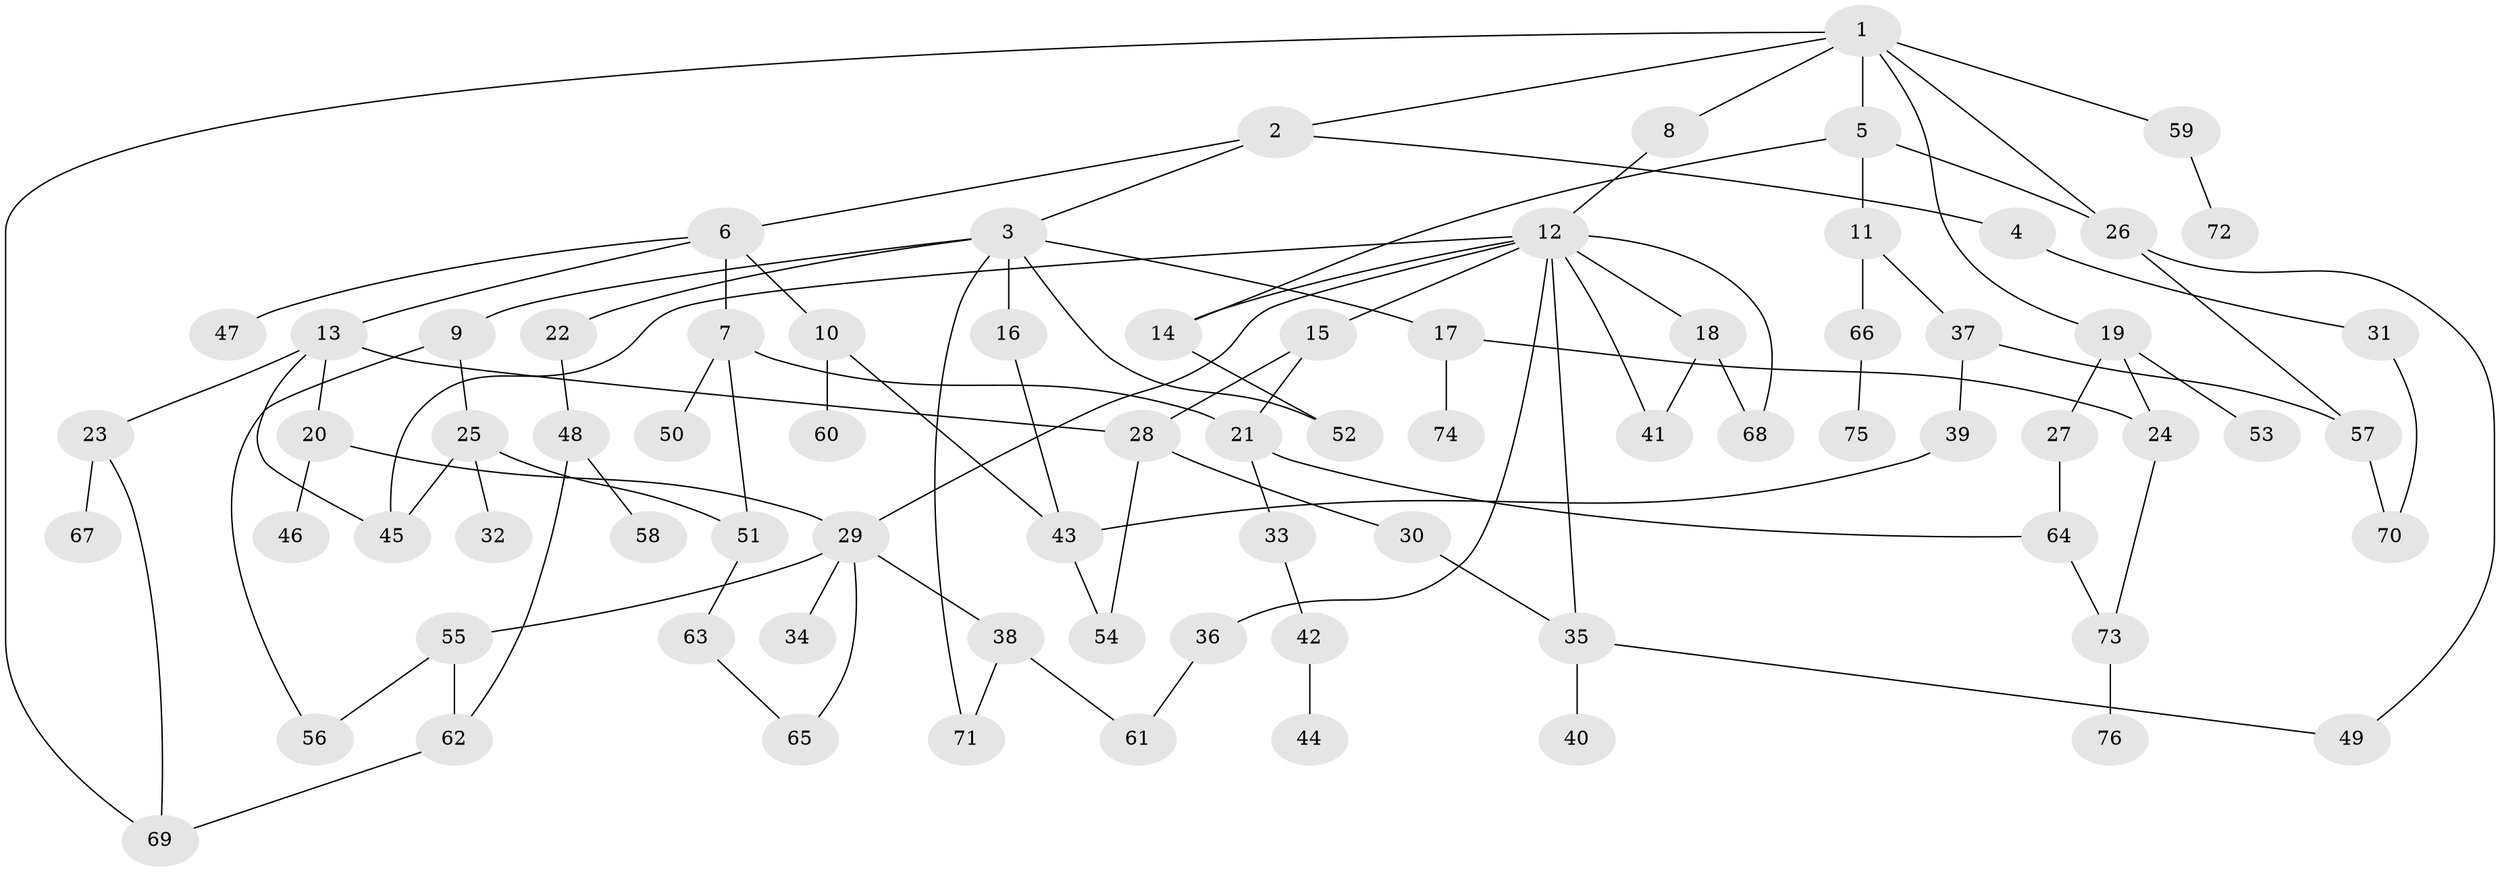 // Generated by graph-tools (version 1.1) at 2025/34/03/09/25 02:34:04]
// undirected, 76 vertices, 103 edges
graph export_dot {
graph [start="1"]
  node [color=gray90,style=filled];
  1;
  2;
  3;
  4;
  5;
  6;
  7;
  8;
  9;
  10;
  11;
  12;
  13;
  14;
  15;
  16;
  17;
  18;
  19;
  20;
  21;
  22;
  23;
  24;
  25;
  26;
  27;
  28;
  29;
  30;
  31;
  32;
  33;
  34;
  35;
  36;
  37;
  38;
  39;
  40;
  41;
  42;
  43;
  44;
  45;
  46;
  47;
  48;
  49;
  50;
  51;
  52;
  53;
  54;
  55;
  56;
  57;
  58;
  59;
  60;
  61;
  62;
  63;
  64;
  65;
  66;
  67;
  68;
  69;
  70;
  71;
  72;
  73;
  74;
  75;
  76;
  1 -- 2;
  1 -- 5;
  1 -- 8;
  1 -- 19;
  1 -- 26;
  1 -- 59;
  1 -- 69;
  2 -- 3;
  2 -- 4;
  2 -- 6;
  3 -- 9;
  3 -- 16;
  3 -- 17;
  3 -- 22;
  3 -- 52;
  3 -- 71;
  4 -- 31;
  5 -- 11;
  5 -- 14;
  5 -- 26;
  6 -- 7;
  6 -- 10;
  6 -- 13;
  6 -- 47;
  7 -- 50;
  7 -- 51;
  7 -- 21;
  8 -- 12;
  9 -- 25;
  9 -- 56;
  10 -- 60;
  10 -- 43;
  11 -- 37;
  11 -- 66;
  12 -- 15;
  12 -- 18;
  12 -- 29;
  12 -- 36;
  12 -- 41;
  12 -- 68;
  12 -- 35;
  12 -- 14;
  12 -- 45;
  13 -- 20;
  13 -- 23;
  13 -- 45;
  13 -- 28;
  14 -- 52;
  15 -- 21;
  15 -- 28;
  16 -- 43;
  17 -- 24;
  17 -- 74;
  18 -- 41;
  18 -- 68;
  19 -- 27;
  19 -- 53;
  19 -- 24;
  20 -- 46;
  20 -- 29;
  21 -- 33;
  21 -- 64;
  22 -- 48;
  23 -- 67;
  23 -- 69;
  24 -- 73;
  25 -- 32;
  25 -- 45;
  25 -- 51;
  26 -- 57;
  26 -- 49;
  27 -- 64;
  28 -- 30;
  28 -- 54;
  29 -- 34;
  29 -- 38;
  29 -- 55;
  29 -- 65;
  30 -- 35;
  31 -- 70;
  33 -- 42;
  35 -- 40;
  35 -- 49;
  36 -- 61;
  37 -- 39;
  37 -- 57;
  38 -- 71;
  38 -- 61;
  39 -- 43;
  42 -- 44;
  43 -- 54;
  48 -- 58;
  48 -- 62;
  51 -- 63;
  55 -- 56;
  55 -- 62;
  57 -- 70;
  59 -- 72;
  62 -- 69;
  63 -- 65;
  64 -- 73;
  66 -- 75;
  73 -- 76;
}
